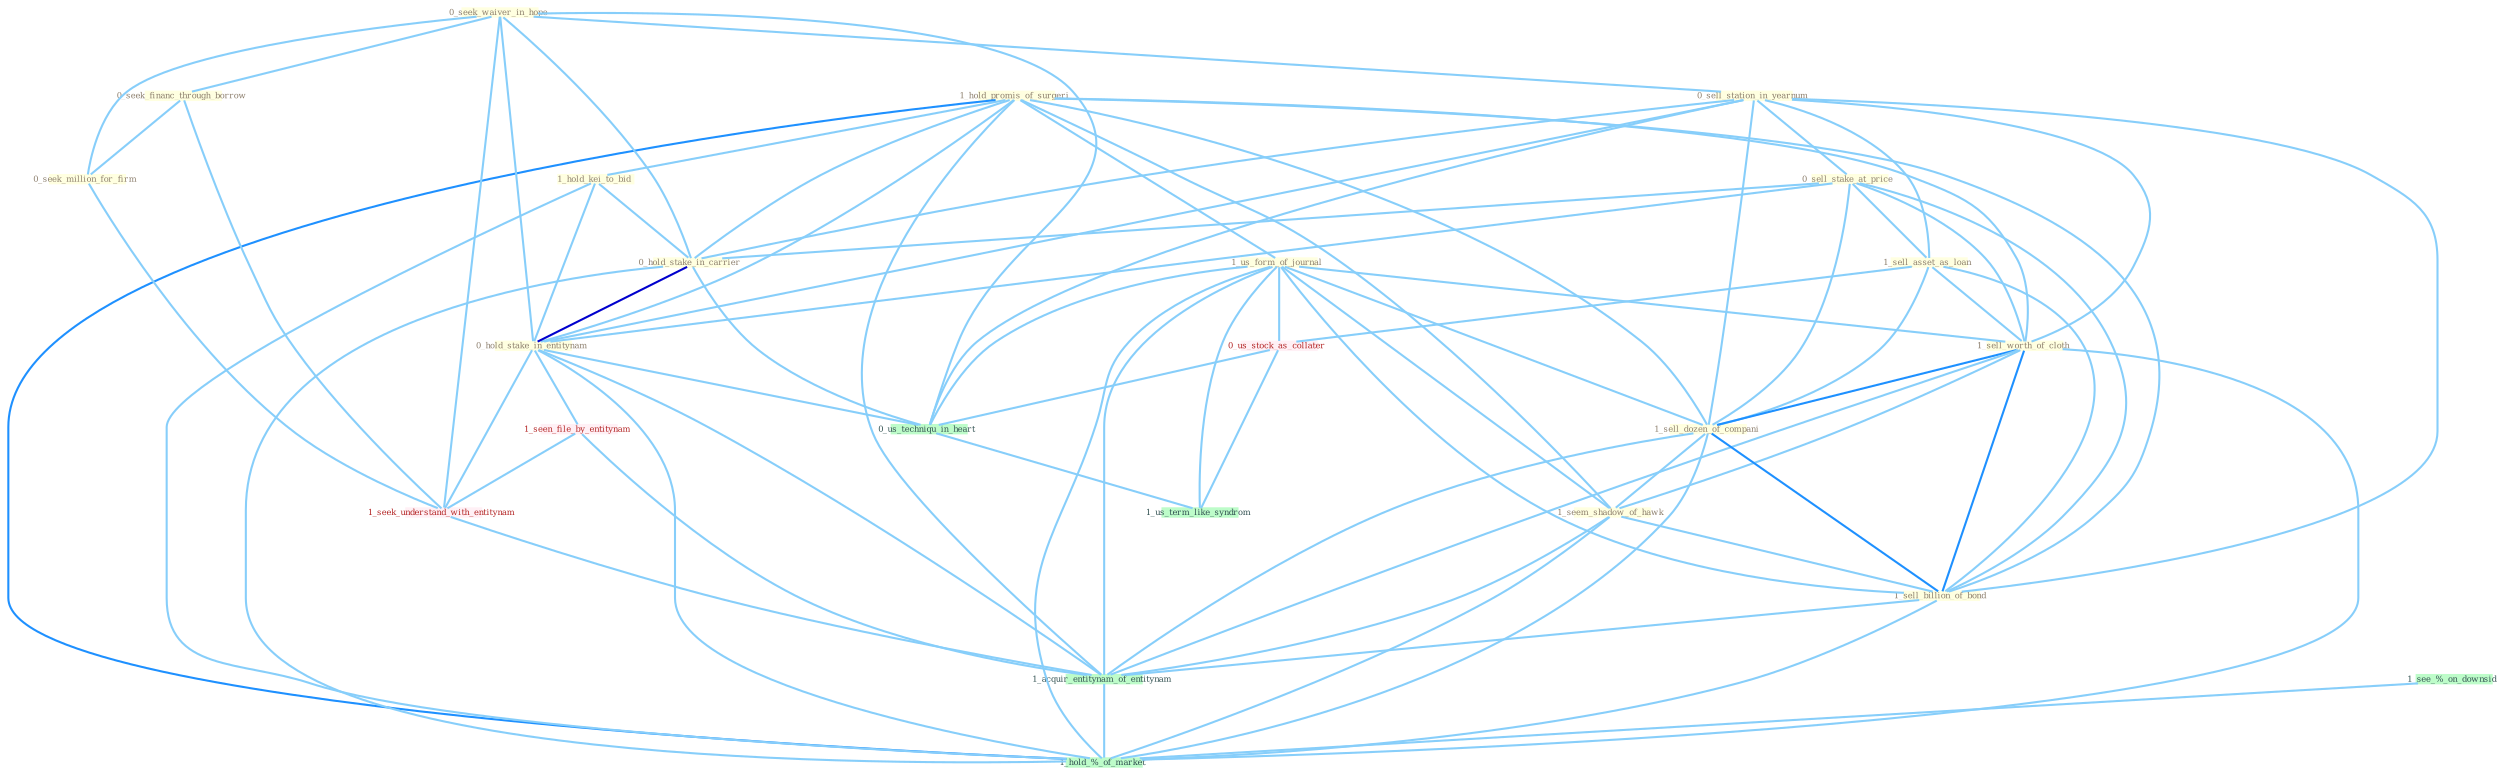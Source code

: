Graph G{ 
    node
    [shape=polygon,style=filled,width=.5,height=.06,color="#BDFCC9",fixedsize=true,fontsize=4,
    fontcolor="#2f4f4f"];
    {node
    [color="#ffffe0", fontcolor="#8b7d6b"] "1_hold_promis_of_surgeri " "1_hold_kei_to_bid " "0_seek_waiver_in_hope " "1_us_form_of_journal " "0_sell_station_in_yearnum " "0_seek_financ_through_borrow " "0_sell_stake_at_price " "1_sell_asset_as_loan " "0_hold_stake_in_carrier " "1_sell_worth_of_cloth " "1_sell_dozen_of_compani " "1_seem_shadow_of_hawk " "0_seek_million_for_firm " "0_hold_stake_in_entitynam " "1_sell_billion_of_bond "}
{node [color="#fff0f5", fontcolor="#b22222"] "1_seen_file_by_entitynam " "0_us_stock_as_collater " "1_seek_understand_with_entitynam "}
edge [color="#B0E2FF"];

	"1_hold_promis_of_surgeri " -- "1_hold_kei_to_bid " [w="1", color="#87cefa" ];
	"1_hold_promis_of_surgeri " -- "1_us_form_of_journal " [w="1", color="#87cefa" ];
	"1_hold_promis_of_surgeri " -- "0_hold_stake_in_carrier " [w="1", color="#87cefa" ];
	"1_hold_promis_of_surgeri " -- "1_sell_worth_of_cloth " [w="1", color="#87cefa" ];
	"1_hold_promis_of_surgeri " -- "1_sell_dozen_of_compani " [w="1", color="#87cefa" ];
	"1_hold_promis_of_surgeri " -- "1_seem_shadow_of_hawk " [w="1", color="#87cefa" ];
	"1_hold_promis_of_surgeri " -- "0_hold_stake_in_entitynam " [w="1", color="#87cefa" ];
	"1_hold_promis_of_surgeri " -- "1_sell_billion_of_bond " [w="1", color="#87cefa" ];
	"1_hold_promis_of_surgeri " -- "1_acquir_entitynam_of_entitynam " [w="1", color="#87cefa" ];
	"1_hold_promis_of_surgeri " -- "1_hold_%_of_market " [w="2", color="#1e90ff" , len=0.8];
	"1_hold_kei_to_bid " -- "0_hold_stake_in_carrier " [w="1", color="#87cefa" ];
	"1_hold_kei_to_bid " -- "0_hold_stake_in_entitynam " [w="1", color="#87cefa" ];
	"1_hold_kei_to_bid " -- "1_hold_%_of_market " [w="1", color="#87cefa" ];
	"0_seek_waiver_in_hope " -- "0_sell_station_in_yearnum " [w="1", color="#87cefa" ];
	"0_seek_waiver_in_hope " -- "0_seek_financ_through_borrow " [w="1", color="#87cefa" ];
	"0_seek_waiver_in_hope " -- "0_hold_stake_in_carrier " [w="1", color="#87cefa" ];
	"0_seek_waiver_in_hope " -- "0_seek_million_for_firm " [w="1", color="#87cefa" ];
	"0_seek_waiver_in_hope " -- "0_hold_stake_in_entitynam " [w="1", color="#87cefa" ];
	"0_seek_waiver_in_hope " -- "1_seek_understand_with_entitynam " [w="1", color="#87cefa" ];
	"0_seek_waiver_in_hope " -- "0_us_techniqu_in_heart " [w="1", color="#87cefa" ];
	"1_us_form_of_journal " -- "1_sell_worth_of_cloth " [w="1", color="#87cefa" ];
	"1_us_form_of_journal " -- "1_sell_dozen_of_compani " [w="1", color="#87cefa" ];
	"1_us_form_of_journal " -- "1_seem_shadow_of_hawk " [w="1", color="#87cefa" ];
	"1_us_form_of_journal " -- "1_sell_billion_of_bond " [w="1", color="#87cefa" ];
	"1_us_form_of_journal " -- "0_us_stock_as_collater " [w="1", color="#87cefa" ];
	"1_us_form_of_journal " -- "1_acquir_entitynam_of_entitynam " [w="1", color="#87cefa" ];
	"1_us_form_of_journal " -- "0_us_techniqu_in_heart " [w="1", color="#87cefa" ];
	"1_us_form_of_journal " -- "1_us_term_like_syndrom " [w="1", color="#87cefa" ];
	"1_us_form_of_journal " -- "1_hold_%_of_market " [w="1", color="#87cefa" ];
	"0_sell_station_in_yearnum " -- "0_sell_stake_at_price " [w="1", color="#87cefa" ];
	"0_sell_station_in_yearnum " -- "1_sell_asset_as_loan " [w="1", color="#87cefa" ];
	"0_sell_station_in_yearnum " -- "0_hold_stake_in_carrier " [w="1", color="#87cefa" ];
	"0_sell_station_in_yearnum " -- "1_sell_worth_of_cloth " [w="1", color="#87cefa" ];
	"0_sell_station_in_yearnum " -- "1_sell_dozen_of_compani " [w="1", color="#87cefa" ];
	"0_sell_station_in_yearnum " -- "0_hold_stake_in_entitynam " [w="1", color="#87cefa" ];
	"0_sell_station_in_yearnum " -- "1_sell_billion_of_bond " [w="1", color="#87cefa" ];
	"0_sell_station_in_yearnum " -- "0_us_techniqu_in_heart " [w="1", color="#87cefa" ];
	"0_seek_financ_through_borrow " -- "0_seek_million_for_firm " [w="1", color="#87cefa" ];
	"0_seek_financ_through_borrow " -- "1_seek_understand_with_entitynam " [w="1", color="#87cefa" ];
	"0_sell_stake_at_price " -- "1_sell_asset_as_loan " [w="1", color="#87cefa" ];
	"0_sell_stake_at_price " -- "0_hold_stake_in_carrier " [w="1", color="#87cefa" ];
	"0_sell_stake_at_price " -- "1_sell_worth_of_cloth " [w="1", color="#87cefa" ];
	"0_sell_stake_at_price " -- "1_sell_dozen_of_compani " [w="1", color="#87cefa" ];
	"0_sell_stake_at_price " -- "0_hold_stake_in_entitynam " [w="1", color="#87cefa" ];
	"0_sell_stake_at_price " -- "1_sell_billion_of_bond " [w="1", color="#87cefa" ];
	"1_sell_asset_as_loan " -- "1_sell_worth_of_cloth " [w="1", color="#87cefa" ];
	"1_sell_asset_as_loan " -- "1_sell_dozen_of_compani " [w="1", color="#87cefa" ];
	"1_sell_asset_as_loan " -- "1_sell_billion_of_bond " [w="1", color="#87cefa" ];
	"1_sell_asset_as_loan " -- "0_us_stock_as_collater " [w="1", color="#87cefa" ];
	"0_hold_stake_in_carrier " -- "0_hold_stake_in_entitynam " [w="3", color="#0000cd" , len=0.6];
	"0_hold_stake_in_carrier " -- "0_us_techniqu_in_heart " [w="1", color="#87cefa" ];
	"0_hold_stake_in_carrier " -- "1_hold_%_of_market " [w="1", color="#87cefa" ];
	"1_sell_worth_of_cloth " -- "1_sell_dozen_of_compani " [w="2", color="#1e90ff" , len=0.8];
	"1_sell_worth_of_cloth " -- "1_seem_shadow_of_hawk " [w="1", color="#87cefa" ];
	"1_sell_worth_of_cloth " -- "1_sell_billion_of_bond " [w="2", color="#1e90ff" , len=0.8];
	"1_sell_worth_of_cloth " -- "1_acquir_entitynam_of_entitynam " [w="1", color="#87cefa" ];
	"1_sell_worth_of_cloth " -- "1_hold_%_of_market " [w="1", color="#87cefa" ];
	"1_sell_dozen_of_compani " -- "1_seem_shadow_of_hawk " [w="1", color="#87cefa" ];
	"1_sell_dozen_of_compani " -- "1_sell_billion_of_bond " [w="2", color="#1e90ff" , len=0.8];
	"1_sell_dozen_of_compani " -- "1_acquir_entitynam_of_entitynam " [w="1", color="#87cefa" ];
	"1_sell_dozen_of_compani " -- "1_hold_%_of_market " [w="1", color="#87cefa" ];
	"1_seem_shadow_of_hawk " -- "1_sell_billion_of_bond " [w="1", color="#87cefa" ];
	"1_seem_shadow_of_hawk " -- "1_acquir_entitynam_of_entitynam " [w="1", color="#87cefa" ];
	"1_seem_shadow_of_hawk " -- "1_hold_%_of_market " [w="1", color="#87cefa" ];
	"0_seek_million_for_firm " -- "1_seek_understand_with_entitynam " [w="1", color="#87cefa" ];
	"0_hold_stake_in_entitynam " -- "1_seen_file_by_entitynam " [w="1", color="#87cefa" ];
	"0_hold_stake_in_entitynam " -- "1_seek_understand_with_entitynam " [w="1", color="#87cefa" ];
	"0_hold_stake_in_entitynam " -- "1_acquir_entitynam_of_entitynam " [w="1", color="#87cefa" ];
	"0_hold_stake_in_entitynam " -- "0_us_techniqu_in_heart " [w="1", color="#87cefa" ];
	"0_hold_stake_in_entitynam " -- "1_hold_%_of_market " [w="1", color="#87cefa" ];
	"1_sell_billion_of_bond " -- "1_acquir_entitynam_of_entitynam " [w="1", color="#87cefa" ];
	"1_sell_billion_of_bond " -- "1_hold_%_of_market " [w="1", color="#87cefa" ];
	"1_seen_file_by_entitynam " -- "1_seek_understand_with_entitynam " [w="1", color="#87cefa" ];
	"1_seen_file_by_entitynam " -- "1_acquir_entitynam_of_entitynam " [w="1", color="#87cefa" ];
	"0_us_stock_as_collater " -- "0_us_techniqu_in_heart " [w="1", color="#87cefa" ];
	"0_us_stock_as_collater " -- "1_us_term_like_syndrom " [w="1", color="#87cefa" ];
	"1_seek_understand_with_entitynam " -- "1_acquir_entitynam_of_entitynam " [w="1", color="#87cefa" ];
	"1_acquir_entitynam_of_entitynam " -- "1_hold_%_of_market " [w="1", color="#87cefa" ];
	"0_us_techniqu_in_heart " -- "1_us_term_like_syndrom " [w="1", color="#87cefa" ];
	"1_see_%_on_downsid " -- "1_hold_%_of_market " [w="1", color="#87cefa" ];
}